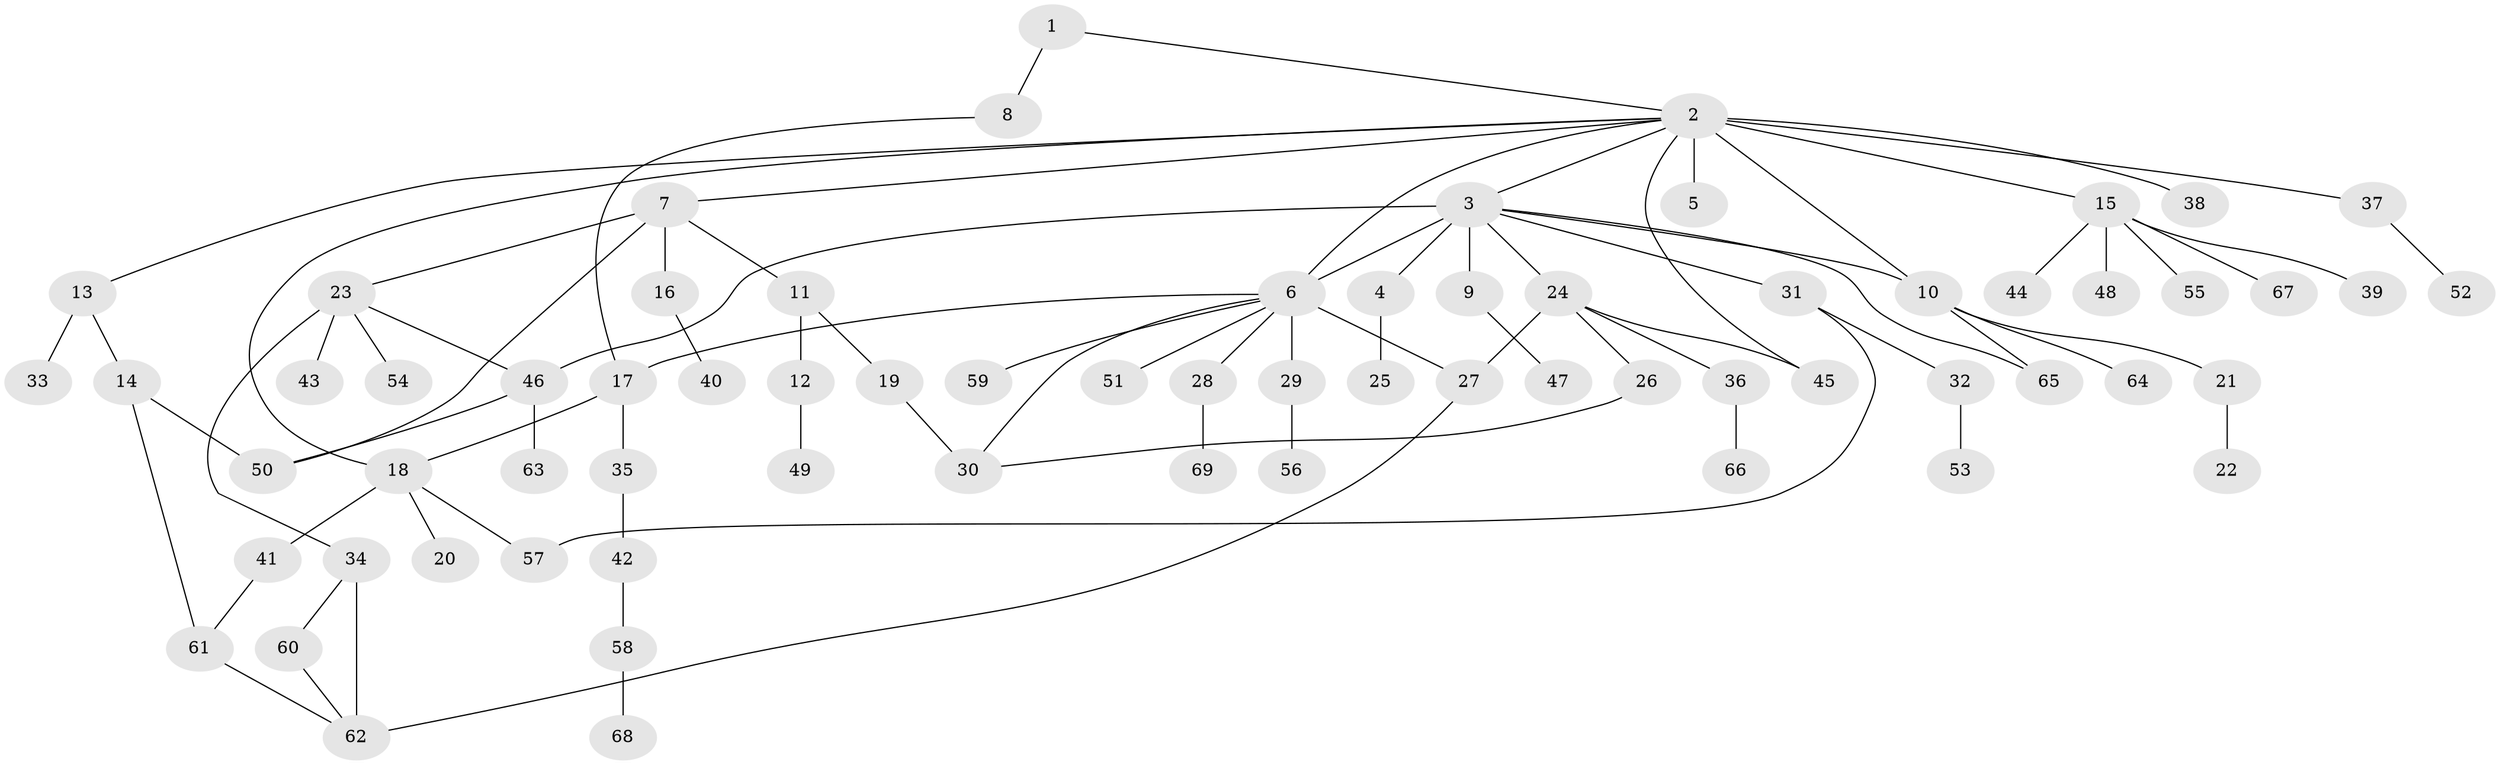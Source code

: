 // original degree distribution, {3: 0.0948905109489051, 21: 0.0072992700729927005, 13: 0.014598540145985401, 1: 0.5547445255474452, 6: 0.051094890510948905, 5: 0.021897810218978103, 7: 0.0072992700729927005, 2: 0.20437956204379562, 4: 0.0364963503649635, 10: 0.0072992700729927005}
// Generated by graph-tools (version 1.1) at 2025/35/03/09/25 02:35:28]
// undirected, 69 vertices, 85 edges
graph export_dot {
graph [start="1"]
  node [color=gray90,style=filled];
  1;
  2;
  3;
  4;
  5;
  6;
  7;
  8;
  9;
  10;
  11;
  12;
  13;
  14;
  15;
  16;
  17;
  18;
  19;
  20;
  21;
  22;
  23;
  24;
  25;
  26;
  27;
  28;
  29;
  30;
  31;
  32;
  33;
  34;
  35;
  36;
  37;
  38;
  39;
  40;
  41;
  42;
  43;
  44;
  45;
  46;
  47;
  48;
  49;
  50;
  51;
  52;
  53;
  54;
  55;
  56;
  57;
  58;
  59;
  60;
  61;
  62;
  63;
  64;
  65;
  66;
  67;
  68;
  69;
  1 -- 2 [weight=1.0];
  1 -- 8 [weight=1.0];
  2 -- 3 [weight=1.0];
  2 -- 5 [weight=8.0];
  2 -- 6 [weight=1.0];
  2 -- 7 [weight=1.0];
  2 -- 10 [weight=1.0];
  2 -- 13 [weight=1.0];
  2 -- 15 [weight=1.0];
  2 -- 18 [weight=1.0];
  2 -- 37 [weight=1.0];
  2 -- 38 [weight=1.0];
  2 -- 45 [weight=1.0];
  3 -- 4 [weight=3.0];
  3 -- 6 [weight=1.0];
  3 -- 9 [weight=1.0];
  3 -- 10 [weight=1.0];
  3 -- 24 [weight=1.0];
  3 -- 31 [weight=1.0];
  3 -- 46 [weight=1.0];
  3 -- 65 [weight=1.0];
  4 -- 25 [weight=1.0];
  6 -- 17 [weight=1.0];
  6 -- 27 [weight=1.0];
  6 -- 28 [weight=1.0];
  6 -- 29 [weight=4.0];
  6 -- 30 [weight=1.0];
  6 -- 51 [weight=1.0];
  6 -- 59 [weight=1.0];
  7 -- 11 [weight=1.0];
  7 -- 16 [weight=1.0];
  7 -- 23 [weight=1.0];
  7 -- 50 [weight=1.0];
  8 -- 17 [weight=1.0];
  9 -- 47 [weight=1.0];
  10 -- 21 [weight=1.0];
  10 -- 64 [weight=1.0];
  10 -- 65 [weight=1.0];
  11 -- 12 [weight=2.0];
  11 -- 19 [weight=1.0];
  12 -- 49 [weight=1.0];
  13 -- 14 [weight=1.0];
  13 -- 33 [weight=2.0];
  14 -- 50 [weight=3.0];
  14 -- 61 [weight=1.0];
  15 -- 39 [weight=1.0];
  15 -- 44 [weight=1.0];
  15 -- 48 [weight=1.0];
  15 -- 55 [weight=1.0];
  15 -- 67 [weight=1.0];
  16 -- 40 [weight=1.0];
  17 -- 18 [weight=1.0];
  17 -- 35 [weight=1.0];
  18 -- 20 [weight=1.0];
  18 -- 41 [weight=2.0];
  18 -- 57 [weight=1.0];
  19 -- 30 [weight=2.0];
  21 -- 22 [weight=1.0];
  23 -- 34 [weight=1.0];
  23 -- 43 [weight=1.0];
  23 -- 46 [weight=1.0];
  23 -- 54 [weight=1.0];
  24 -- 26 [weight=1.0];
  24 -- 27 [weight=5.0];
  24 -- 36 [weight=1.0];
  24 -- 45 [weight=1.0];
  26 -- 30 [weight=1.0];
  27 -- 62 [weight=1.0];
  28 -- 69 [weight=1.0];
  29 -- 56 [weight=1.0];
  31 -- 32 [weight=2.0];
  31 -- 57 [weight=1.0];
  32 -- 53 [weight=1.0];
  34 -- 60 [weight=1.0];
  34 -- 62 [weight=3.0];
  35 -- 42 [weight=1.0];
  36 -- 66 [weight=2.0];
  37 -- 52 [weight=1.0];
  41 -- 61 [weight=1.0];
  42 -- 58 [weight=1.0];
  46 -- 50 [weight=1.0];
  46 -- 63 [weight=1.0];
  58 -- 68 [weight=1.0];
  60 -- 62 [weight=1.0];
  61 -- 62 [weight=1.0];
}

